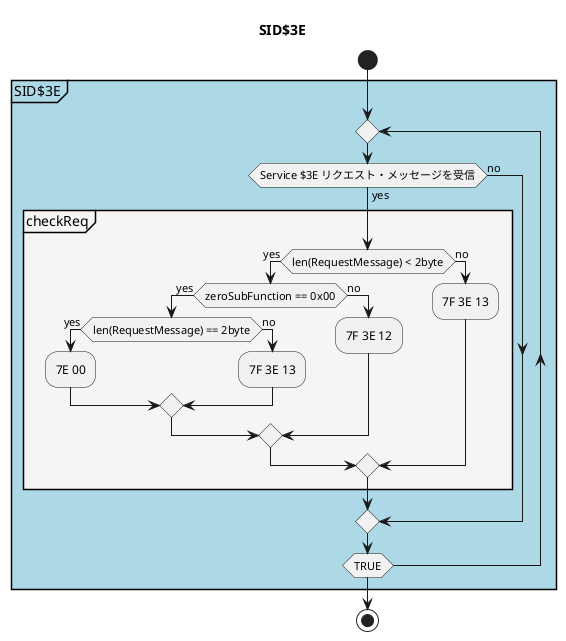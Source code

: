 @startuml SID$3E
title SID$3E
start
    partition SID$3E #LightBlue{
    repeat
    if (Service $3E リクエスト・メッセージを受信) then (yes)

      partition checkReq #WhiteSmoke{

        if (len(RequestMessage) < 2byte) then (yes) 
            if (zeroSubFunction == 0x00) then (yes)
                if(len(RequestMessage) == 2byte) then (yes)
                        :7E 00;
                else(no)
                    :7F 3E 13;
                endif
            else(no)
                :7F 3E 12;
            endif
        else (no)
            :7F 3E 13;
        endif
      }

    else (no)

    endif
    repeat while(TRUE)
    }
stop
@enduml